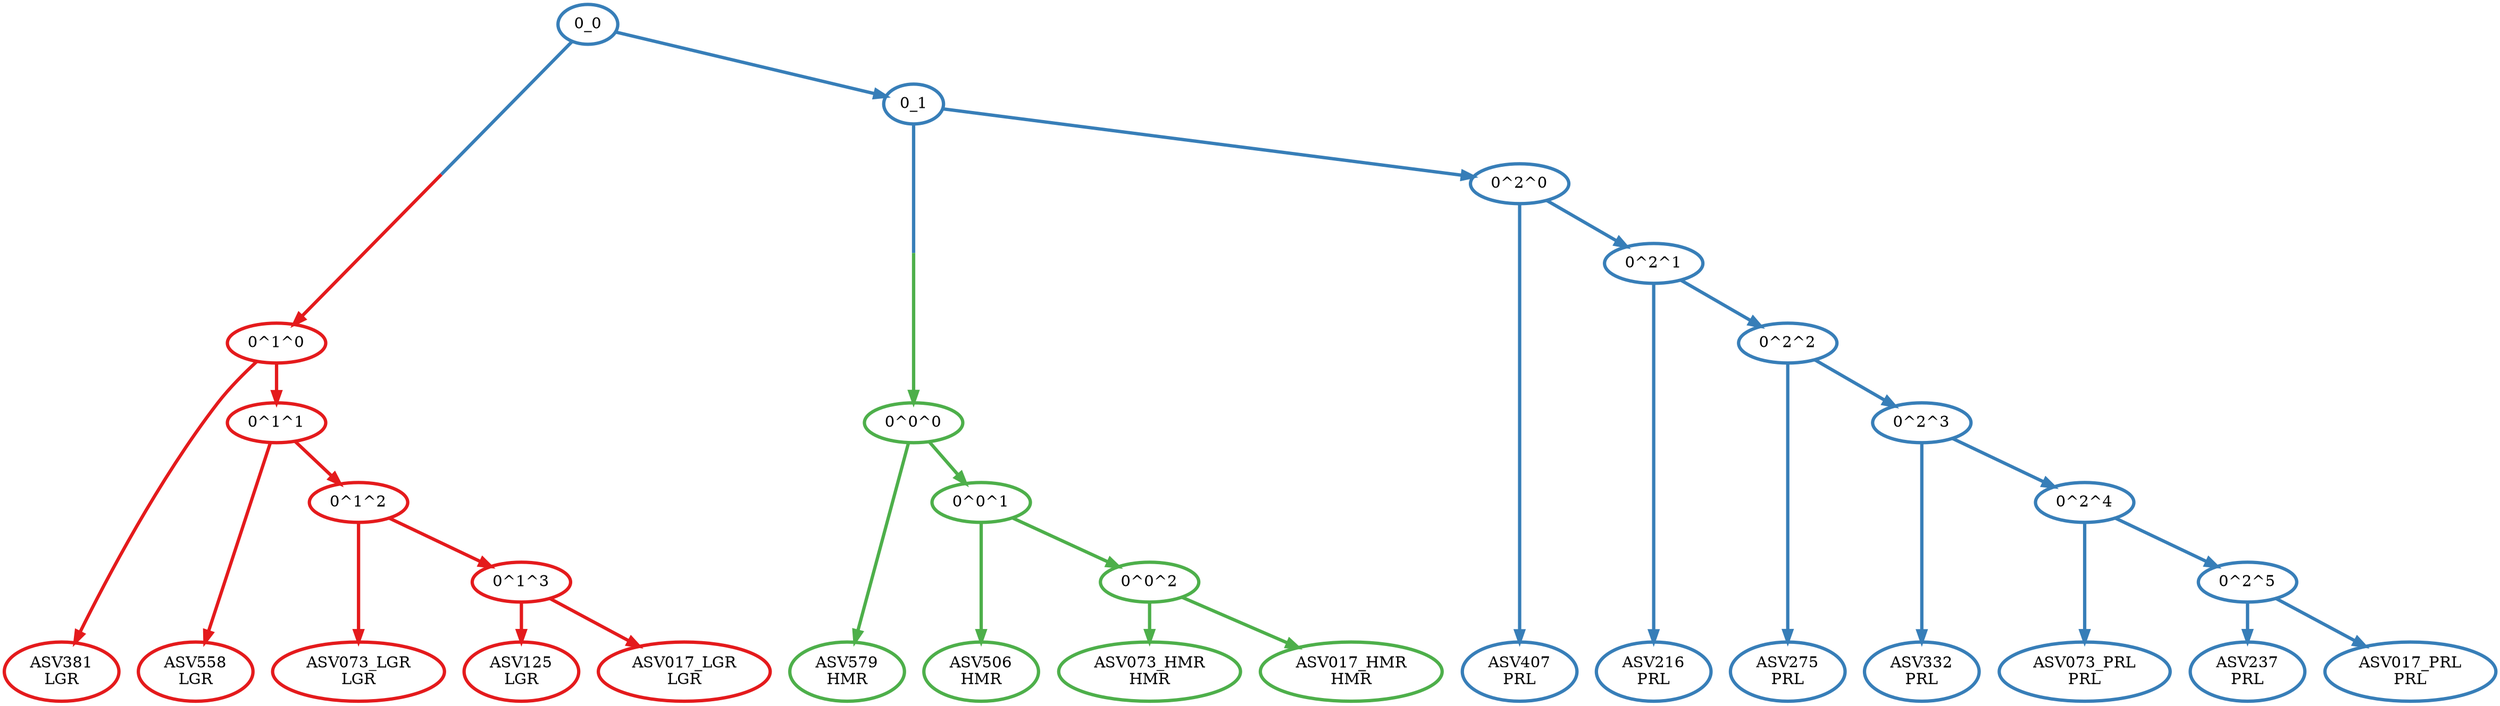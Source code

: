 digraph T {
	{
		rank=same
		30 [penwidth=3,colorscheme=set19,color=3,label="ASV073_HMR\nHMR"]
		29 [penwidth=3,colorscheme=set19,color=3,label="ASV017_HMR\nHMR"]
		27 [penwidth=3,colorscheme=set19,color=3,label="ASV506\nHMR"]
		25 [penwidth=3,colorscheme=set19,color=3,label="ASV579\nHMR"]
		23 [penwidth=3,colorscheme=set19,color=1,label="ASV125\nLGR"]
		22 [penwidth=3,colorscheme=set19,color=1,label="ASV017_LGR\nLGR"]
		20 [penwidth=3,colorscheme=set19,color=1,label="ASV073_LGR\nLGR"]
		18 [penwidth=3,colorscheme=set19,color=1,label="ASV558\nLGR"]
		16 [penwidth=3,colorscheme=set19,color=1,label="ASV381\nLGR"]
		14 [penwidth=3,colorscheme=set19,color=2,label="ASV237\nPRL"]
		13 [penwidth=3,colorscheme=set19,color=2,label="ASV017_PRL\nPRL"]
		11 [penwidth=3,colorscheme=set19,color=2,label="ASV073_PRL\nPRL"]
		9 [penwidth=3,colorscheme=set19,color=2,label="ASV332\nPRL"]
		7 [penwidth=3,colorscheme=set19,color=2,label="ASV275\nPRL"]
		5 [penwidth=3,colorscheme=set19,color=2,label="ASV216\nPRL"]
		3 [penwidth=3,colorscheme=set19,color=2,label="ASV407\nPRL"]
	}
	28 [penwidth=3,colorscheme=set19,color=3,label="0^0^2"]
	26 [penwidth=3,colorscheme=set19,color=3,label="0^0^1"]
	24 [penwidth=3,colorscheme=set19,color=3,label="0^0^0"]
	21 [penwidth=3,colorscheme=set19,color=1,label="0^1^3"]
	19 [penwidth=3,colorscheme=set19,color=1,label="0^1^2"]
	17 [penwidth=3,colorscheme=set19,color=1,label="0^1^1"]
	15 [penwidth=3,colorscheme=set19,color=1,label="0^1^0"]
	12 [penwidth=3,colorscheme=set19,color=2,label="0^2^5"]
	10 [penwidth=3,colorscheme=set19,color=2,label="0^2^4"]
	8 [penwidth=3,colorscheme=set19,color=2,label="0^2^3"]
	6 [penwidth=3,colorscheme=set19,color=2,label="0^2^2"]
	4 [penwidth=3,colorscheme=set19,color=2,label="0^2^1"]
	2 [penwidth=3,colorscheme=set19,color=2,label="0^2^0"]
	1 [penwidth=3,colorscheme=set19,color=2,label="0_1"]
	0 [penwidth=3,colorscheme=set19,color=2,label="0_0"]
	28 -> 30 [penwidth=3,colorscheme=set19,color=3]
	28 -> 29 [penwidth=3,colorscheme=set19,color=3]
	26 -> 28 [penwidth=3,colorscheme=set19,color=3]
	26 -> 27 [penwidth=3,colorscheme=set19,color=3]
	24 -> 26 [penwidth=3,colorscheme=set19,color=3]
	24 -> 25 [penwidth=3,colorscheme=set19,color=3]
	21 -> 23 [penwidth=3,colorscheme=set19,color=1]
	21 -> 22 [penwidth=3,colorscheme=set19,color=1]
	19 -> 21 [penwidth=3,colorscheme=set19,color=1]
	19 -> 20 [penwidth=3,colorscheme=set19,color=1]
	17 -> 19 [penwidth=3,colorscheme=set19,color=1]
	17 -> 18 [penwidth=3,colorscheme=set19,color=1]
	15 -> 17 [penwidth=3,colorscheme=set19,color=1]
	15 -> 16 [penwidth=3,colorscheme=set19,color=1]
	12 -> 14 [penwidth=3,colorscheme=set19,color=2]
	12 -> 13 [penwidth=3,colorscheme=set19,color=2]
	10 -> 12 [penwidth=3,colorscheme=set19,color=2]
	10 -> 11 [penwidth=3,colorscheme=set19,color=2]
	8 -> 10 [penwidth=3,colorscheme=set19,color=2]
	8 -> 9 [penwidth=3,colorscheme=set19,color=2]
	6 -> 8 [penwidth=3,colorscheme=set19,color=2]
	6 -> 7 [penwidth=3,colorscheme=set19,color=2]
	4 -> 6 [penwidth=3,colorscheme=set19,color=2]
	4 -> 5 [penwidth=3,colorscheme=set19,color=2]
	2 -> 4 [penwidth=3,colorscheme=set19,color=2]
	2 -> 3 [penwidth=3,colorscheme=set19,color=2]
	1 -> 24 [penwidth=3,colorscheme=set19,color="2;0.5:3"]
	1 -> 2 [penwidth=3,colorscheme=set19,color=2]
	0 -> 15 [penwidth=3,colorscheme=set19,color="2;0.5:1"]
	0 -> 1 [penwidth=3,colorscheme=set19,color=2]
}
